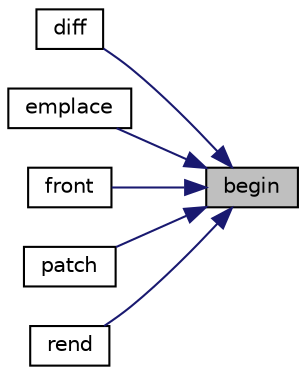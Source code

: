 digraph "begin"
{
 // LATEX_PDF_SIZE
  edge [fontname="Helvetica",fontsize="10",labelfontname="Helvetica",labelfontsize="10"];
  node [fontname="Helvetica",fontsize="10",shape=record];
  rankdir="RL";
  Node1 [label="begin",height=0.2,width=0.4,color="black", fillcolor="grey75", style="filled", fontcolor="black",tooltip="returns an iterator to the first element"];
  Node1 -> Node2 [dir="back",color="midnightblue",fontsize="10",style="solid",fontname="Helvetica"];
  Node2 [label="diff",height=0.2,width=0.4,color="black", fillcolor="white", style="filled",URL="$classnlohmann_1_1basic__json.html#a2fb1e92221746ff32c5f5c8ff1e7a7f7",tooltip="creates a diff as a JSON patch"];
  Node1 -> Node3 [dir="back",color="midnightblue",fontsize="10",style="solid",fontname="Helvetica"];
  Node3 [label="emplace",height=0.2,width=0.4,color="black", fillcolor="white", style="filled",URL="$classnlohmann_1_1basic__json.html#a3266031b8b423571de004ddf5bcddd24",tooltip="add an object to an object if key does not exist"];
  Node1 -> Node4 [dir="back",color="midnightblue",fontsize="10",style="solid",fontname="Helvetica"];
  Node4 [label="front",height=0.2,width=0.4,color="black", fillcolor="white", style="filled",URL="$classnlohmann_1_1basic__json.html#a6a48363b4355f6f5b441637774f79a59",tooltip="access the first element"];
  Node1 -> Node5 [dir="back",color="midnightblue",fontsize="10",style="solid",fontname="Helvetica"];
  Node5 [label="patch",height=0.2,width=0.4,color="black", fillcolor="white", style="filled",URL="$classnlohmann_1_1basic__json.html#a614dd03ce3e99e79c52bedcf55945645",tooltip="applies a JSON patch"];
  Node1 -> Node6 [dir="back",color="midnightblue",fontsize="10",style="solid",fontname="Helvetica"];
  Node6 [label="rend",height=0.2,width=0.4,color="black", fillcolor="white", style="filled",URL="$classnlohmann_1_1basic__json.html#ad4e3dd675f301e0b86183699a2db7d79",tooltip="returns an iterator to the reverse-end"];
}
